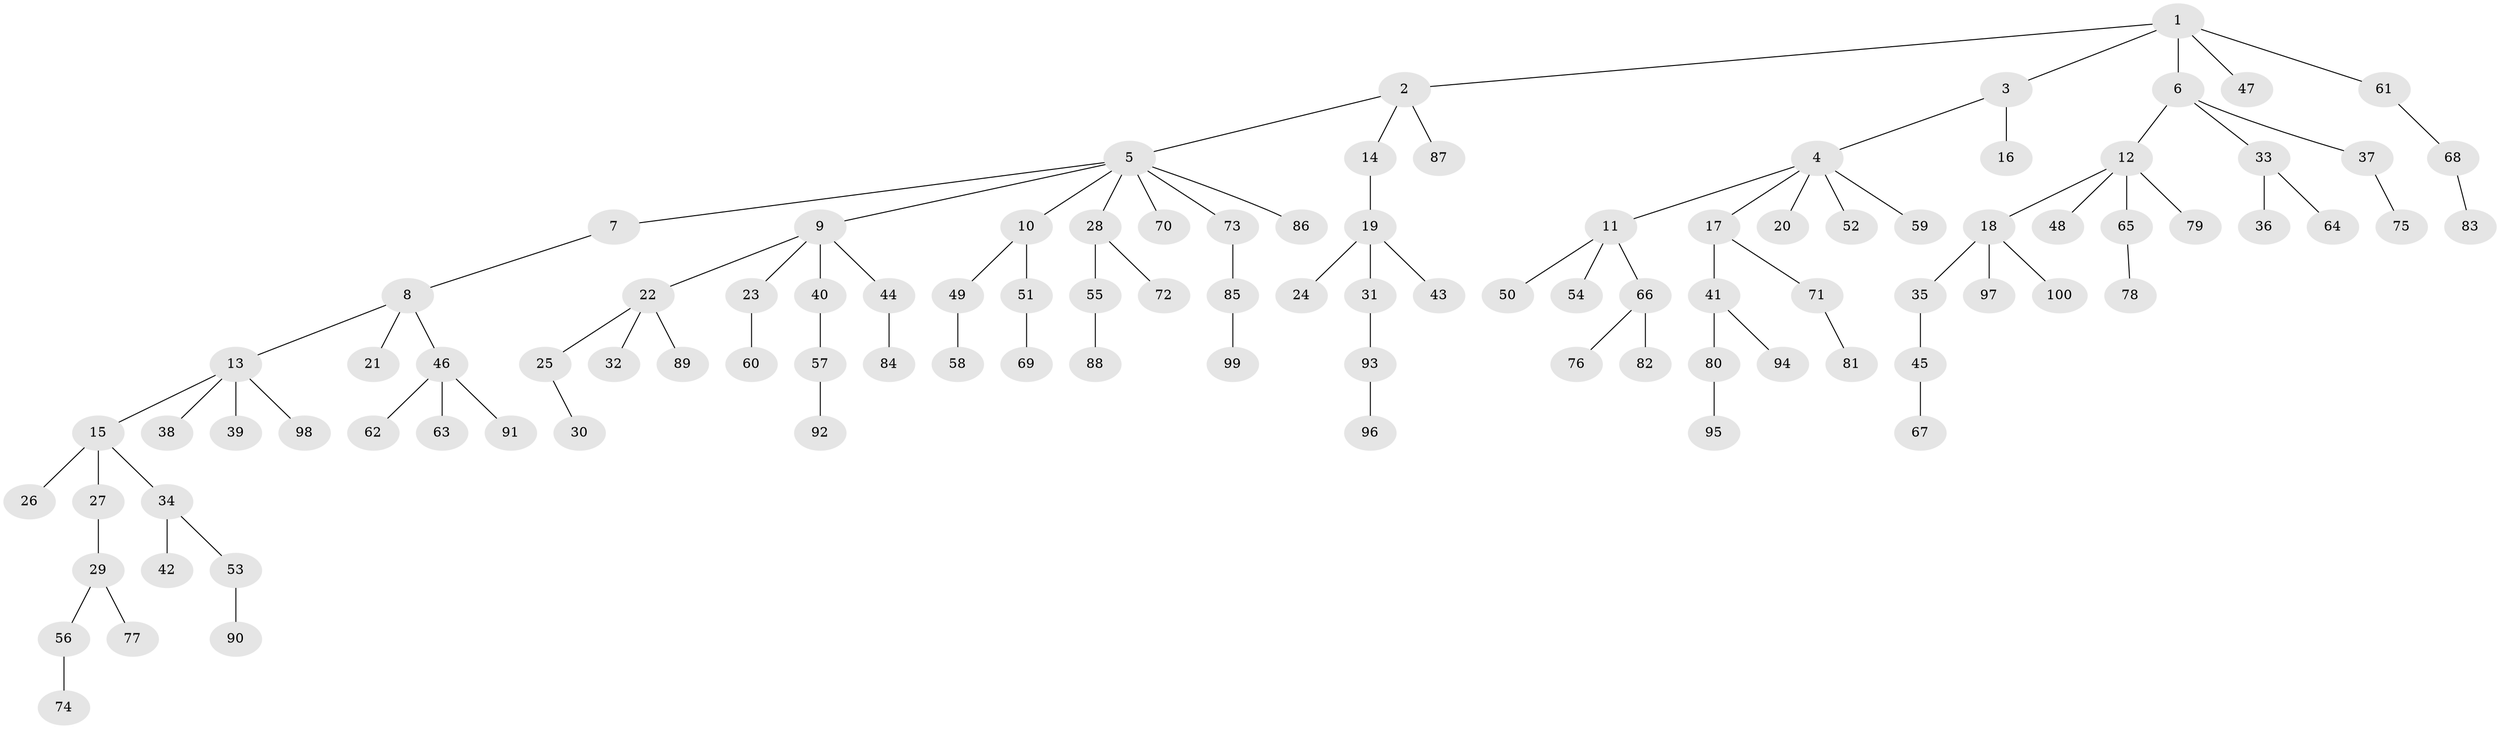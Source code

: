 // Generated by graph-tools (version 1.1) at 2025/53/03/09/25 04:53:16]
// undirected, 100 vertices, 99 edges
graph export_dot {
graph [start="1"]
  node [color=gray90,style=filled];
  1;
  2;
  3;
  4;
  5;
  6;
  7;
  8;
  9;
  10;
  11;
  12;
  13;
  14;
  15;
  16;
  17;
  18;
  19;
  20;
  21;
  22;
  23;
  24;
  25;
  26;
  27;
  28;
  29;
  30;
  31;
  32;
  33;
  34;
  35;
  36;
  37;
  38;
  39;
  40;
  41;
  42;
  43;
  44;
  45;
  46;
  47;
  48;
  49;
  50;
  51;
  52;
  53;
  54;
  55;
  56;
  57;
  58;
  59;
  60;
  61;
  62;
  63;
  64;
  65;
  66;
  67;
  68;
  69;
  70;
  71;
  72;
  73;
  74;
  75;
  76;
  77;
  78;
  79;
  80;
  81;
  82;
  83;
  84;
  85;
  86;
  87;
  88;
  89;
  90;
  91;
  92;
  93;
  94;
  95;
  96;
  97;
  98;
  99;
  100;
  1 -- 2;
  1 -- 3;
  1 -- 6;
  1 -- 47;
  1 -- 61;
  2 -- 5;
  2 -- 14;
  2 -- 87;
  3 -- 4;
  3 -- 16;
  4 -- 11;
  4 -- 17;
  4 -- 20;
  4 -- 52;
  4 -- 59;
  5 -- 7;
  5 -- 9;
  5 -- 10;
  5 -- 28;
  5 -- 70;
  5 -- 73;
  5 -- 86;
  6 -- 12;
  6 -- 33;
  6 -- 37;
  7 -- 8;
  8 -- 13;
  8 -- 21;
  8 -- 46;
  9 -- 22;
  9 -- 23;
  9 -- 40;
  9 -- 44;
  10 -- 49;
  10 -- 51;
  11 -- 50;
  11 -- 54;
  11 -- 66;
  12 -- 18;
  12 -- 48;
  12 -- 65;
  12 -- 79;
  13 -- 15;
  13 -- 38;
  13 -- 39;
  13 -- 98;
  14 -- 19;
  15 -- 26;
  15 -- 27;
  15 -- 34;
  17 -- 41;
  17 -- 71;
  18 -- 35;
  18 -- 97;
  18 -- 100;
  19 -- 24;
  19 -- 31;
  19 -- 43;
  22 -- 25;
  22 -- 32;
  22 -- 89;
  23 -- 60;
  25 -- 30;
  27 -- 29;
  28 -- 55;
  28 -- 72;
  29 -- 56;
  29 -- 77;
  31 -- 93;
  33 -- 36;
  33 -- 64;
  34 -- 42;
  34 -- 53;
  35 -- 45;
  37 -- 75;
  40 -- 57;
  41 -- 80;
  41 -- 94;
  44 -- 84;
  45 -- 67;
  46 -- 62;
  46 -- 63;
  46 -- 91;
  49 -- 58;
  51 -- 69;
  53 -- 90;
  55 -- 88;
  56 -- 74;
  57 -- 92;
  61 -- 68;
  65 -- 78;
  66 -- 76;
  66 -- 82;
  68 -- 83;
  71 -- 81;
  73 -- 85;
  80 -- 95;
  85 -- 99;
  93 -- 96;
}
